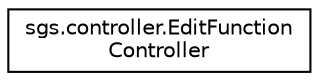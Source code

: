 digraph "Graphical Class Hierarchy"
{
  edge [fontname="Helvetica",fontsize="10",labelfontname="Helvetica",labelfontsize="10"];
  node [fontname="Helvetica",fontsize="10",shape=record];
  rankdir="LR";
  Node1 [label="sgs.controller.EditFunction\lController",height=0.2,width=0.4,color="black", fillcolor="white", style="filled",URL="$classsgs_1_1controller_1_1_edit_function_controller.html"];
}
